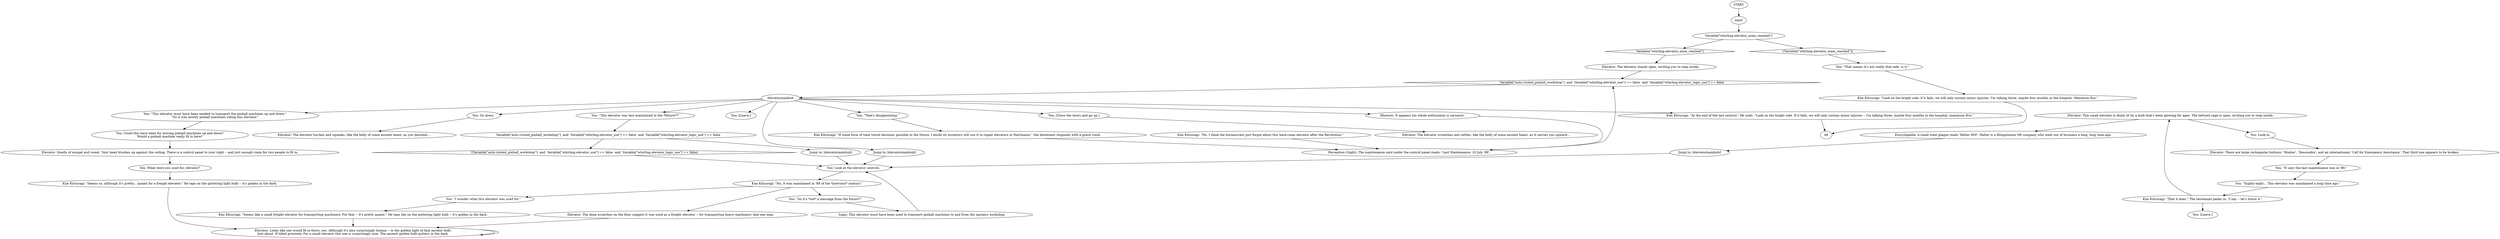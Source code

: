 # WHIRLING F1 / ELEVATOR
# 1. You experience the lovely elevator and wonder what it was used for.
#2. You can go up and down.
# ==================================================
digraph G {
	  0 [label="START"];
	  1 [label="input"];
	  2 [label="Elevator: The elevator stands open, inviting you to step inside."];
	  3 [label="Elevator: The elevator lurches and squeaks, like the belly of some ancient beast, as you descend...."];
	  4 [label="You: Look in."];
	  5 [label="Kim Kitsuragi: \"Look on the bright side: if it fails, we will only sustain minor injuries. I'm talking three, maybe four months in the hospital. Maximum five.\""];
	  6 [label="Variable[\"whirling.elevator_main_reached\"]"];
	  7 [label="Variable[\"whirling.elevator_main_reached\"]", shape=diamond];
	  8 [label="!(Variable[\"whirling.elevator_main_reached\"])", shape=diamond];
	  9 [label="Kim Kitsuragi: \"Seems like a small freight elevator for transporting machinery. For that -- it's pretty quaint.\" He taps the on the guttering light bulb -- it's golden in the dark."];
	  10 [label="You: \"This elevator must have been needed to transport the pinball machines up and down.\"\n\"So it was mostly pinball machines riding this elevator.\""];
	  11 [label="You: Go down."];
	  12 [label="You: (Close the doors and go up.)"];
	  13 [label="You: [Leave.]"];
	  14 [label="You: \"So it's *not* a message from the future?\""];
	  15 [label="Kim Kitsuragi: \"If some form of time travel becomes possible in the future, I doubt its inventors will use it to repair elevators in Martinaise,” the lieutenant responds with a grave voice."];
	  16 [label="Elevator: The elevator screeches and rattles, like the belly of some ancient beast, as it carries you upward..."];
	  17 [label="Kim Kitsuragi: \"No, I think the bureaucrats just forgot about this back-room elevator after the Revolution.\""];
	  18 [label="Logic: This elevator must have been used to transport pinball machines to and from the upstairs workshop."];
	  19 [label="elevatormainhub"];
	  20 [label="You: Look at the elevator controls."];
	  21 [label="You: \"This elevator was last maintained in the *future*?\""];
	  22 [label="Elevator: This small elevator is dimly lit by a bulb that's been glowing for ages. The latticed cage is open, inviting you to step inside."];
	  23 [label="You: \"That means it's not really that safe, is it.\""];
	  24 [label="Elevator: The deep scratches on the floor suggest it was used as a freight elevator -- for transporting heavy machinery. And one man."];
	  25 [label="Kim Kitsuragi: \"Seems so, although it's pretty... quaint for a freight elevator.\" He taps on the guttering light bulb -- it's golden in the dark."];
	  26 [label="You: Could this have been for moving pinball machines up and down?\nWould a pinball machine really fit in here?"];
	  27 [label="You: \"That's disappointing.\""];
	  28 [label="You: \"I wonder what this elevator was used for.\""];
	  29 [label="Jump to: [elevatormainhub]"];
	  30 [label="Jump to: [elevatormainhub]"];
	  31 [label="Elevator: Looks like one would fit in there, yes. Although it's also surprisingly human -- in the golden light of that ancient bulb.\nJust about. If tilted precisely. For a small elevator this one is surprisingly nice. The ancient golden bulb gutters in the dark."];
	  32 [label="Elevator: Smells of nougat and sweat. Your head brushes up against the ceiling. There is a control panel to your right -- and just enough room for two people to fit in."];
	  33 [label="Elevator: There are large rectangular buttons: 'Monter', 'Descendre', and an international: 'Call for Emergency Assistance'. That third one appears to be broken."];
	  34 [label="Kim Kitsuragi: \"No, it was maintained in '88 of the *previous* century.\""];
	  35 [label="Variable[\"auto.visited_pinball_workshop\"]  and  Variable[\"whirling.elevator_use\"] == false  and  Variable[\"whirling.elevator_logic_use\"] == false"];
	  36 [label="Variable[\"auto.visited_pinball_workshop\"]  and  Variable[\"whirling.elevator_use\"] == false  and  Variable[\"whirling.elevator_logic_use\"] == false", shape=diamond];
	  37 [label="!(Variable[\"auto.visited_pinball_workshop\"]  and  Variable[\"whirling.elevator_use\"] == false  and  Variable[\"whirling.elevator_logic_use\"] == false)", shape=diamond];
	  38 [label="Jump to: [elevatormainhub]"];
	  39 [label="Perception (Sight): The maintenance card under the control panel reads: 'Last Maintenance: 10 July '88'."];
	  40 [label="You: What were you used for, elevator?"];
	  41 [label="Kim Kitsuragi: \"At the end of the last century.\" He nods. \"Look on the bright side. If it fails, we will only sustain minor injuries -- I'm talking three, maybe four months in the hospital. maximum five.\""];
	  42 [label="Kim Kitsuragi: \"That it does.\" The lieutenant peeks in. \"I say -- let's brave it.\""];
	  43 [label="You: \"Eighty-eight... This elevator was maintained a long time ago.\""];
	  44 [label="You: [Leave.]"];
	  45 [label="Encyclopedia: A small steel plaque reads 'Halter 800'. Halter is a Königsteiner lift company who went out of business a long, long time ago."];
	  46 [label="You: \"It says the last maintenance was in '88.\""];
	  47 [label="Rhetoric: It appears his whole enthusiasm is sarcastic."];
	  0 -> 1
	  1 -> 6
	  2 -> 36
	  4 -> 33
	  5 -> 48
	  6 -> 8
	  6 -> 7
	  7 -> 2
	  8 -> 23
	  9 -> 31
	  10 -> 26
	  11 -> 3
	  12 -> 16
	  14 -> 18
	  15 -> 39
	  17 -> 39
	  18 -> 20
	  19 -> 41
	  19 -> 10
	  19 -> 11
	  19 -> 12
	  19 -> 13
	  19 -> 47
	  19 -> 21
	  19 -> 27
	  19 -> 29
	  20 -> 34
	  21 -> 35
	  22 -> 4
	  22 -> 45
	  23 -> 5
	  24 -> 31
	  25 -> 31
	  26 -> 32
	  27 -> 15
	  28 -> 9
	  29 -> 20
	  30 -> 20
	  31 -> 31
	  32 -> 40
	  33 -> 46
	  34 -> 24
	  34 -> 28
	  34 -> 14
	  35 -> 37
	  35 -> 38
	  36 -> 19
	  37 -> 20
	  38 -> 20
	  39 -> 36
	  40 -> 25
	  41 -> 48
	  42 -> 44
	  42 -> 22
	  43 -> 42
	  45 -> 30
	  46 -> 43
	  47 -> 39
}

